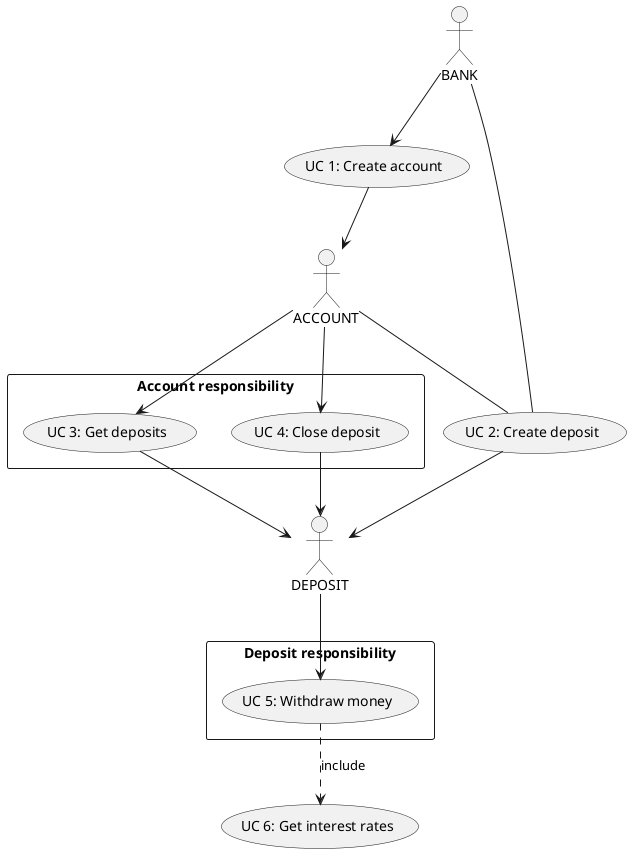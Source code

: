 @startuml d101a-deposit
' https://github.com/mumot1999/sdm-bank/blob/4f32a5298fd8188c5ebcc22e18e980c44ad5a2af/packages/bank-system/docs/usecase.plantuml

!$a  = 0

!procedure $uc($name, $desc)
!$a = $a + 1
usecase $name as "UC $a: $desc"
!endprocedure

skinparam packageStyle rectangle
actor BANK as bank
actor ACCOUNT as account
actor DEPOSIT as deposit

$uc(create_account, "Create account")
$uc(create_deposit, "Create deposit")

rectangle "Account responsibility" {
    $uc(get_deposits, "Get deposits")
    $uc(close_deposit, "Close deposit")
}

rectangle "Deposit responsibility" {
    $uc(deposit_end, "Withdraw money")
}

$uc(get_interest_rates, "Get interest rates")

bank --> create_account
bank -- create_deposit
create_account --> account
create_deposit --> deposit
account -- create_deposit
account --> close_deposit
account --> get_deposits
get_deposits --> deposit
close_deposit --> deposit
deposit --> deposit_end

deposit_end ..> get_interest_rates : include
@enduml